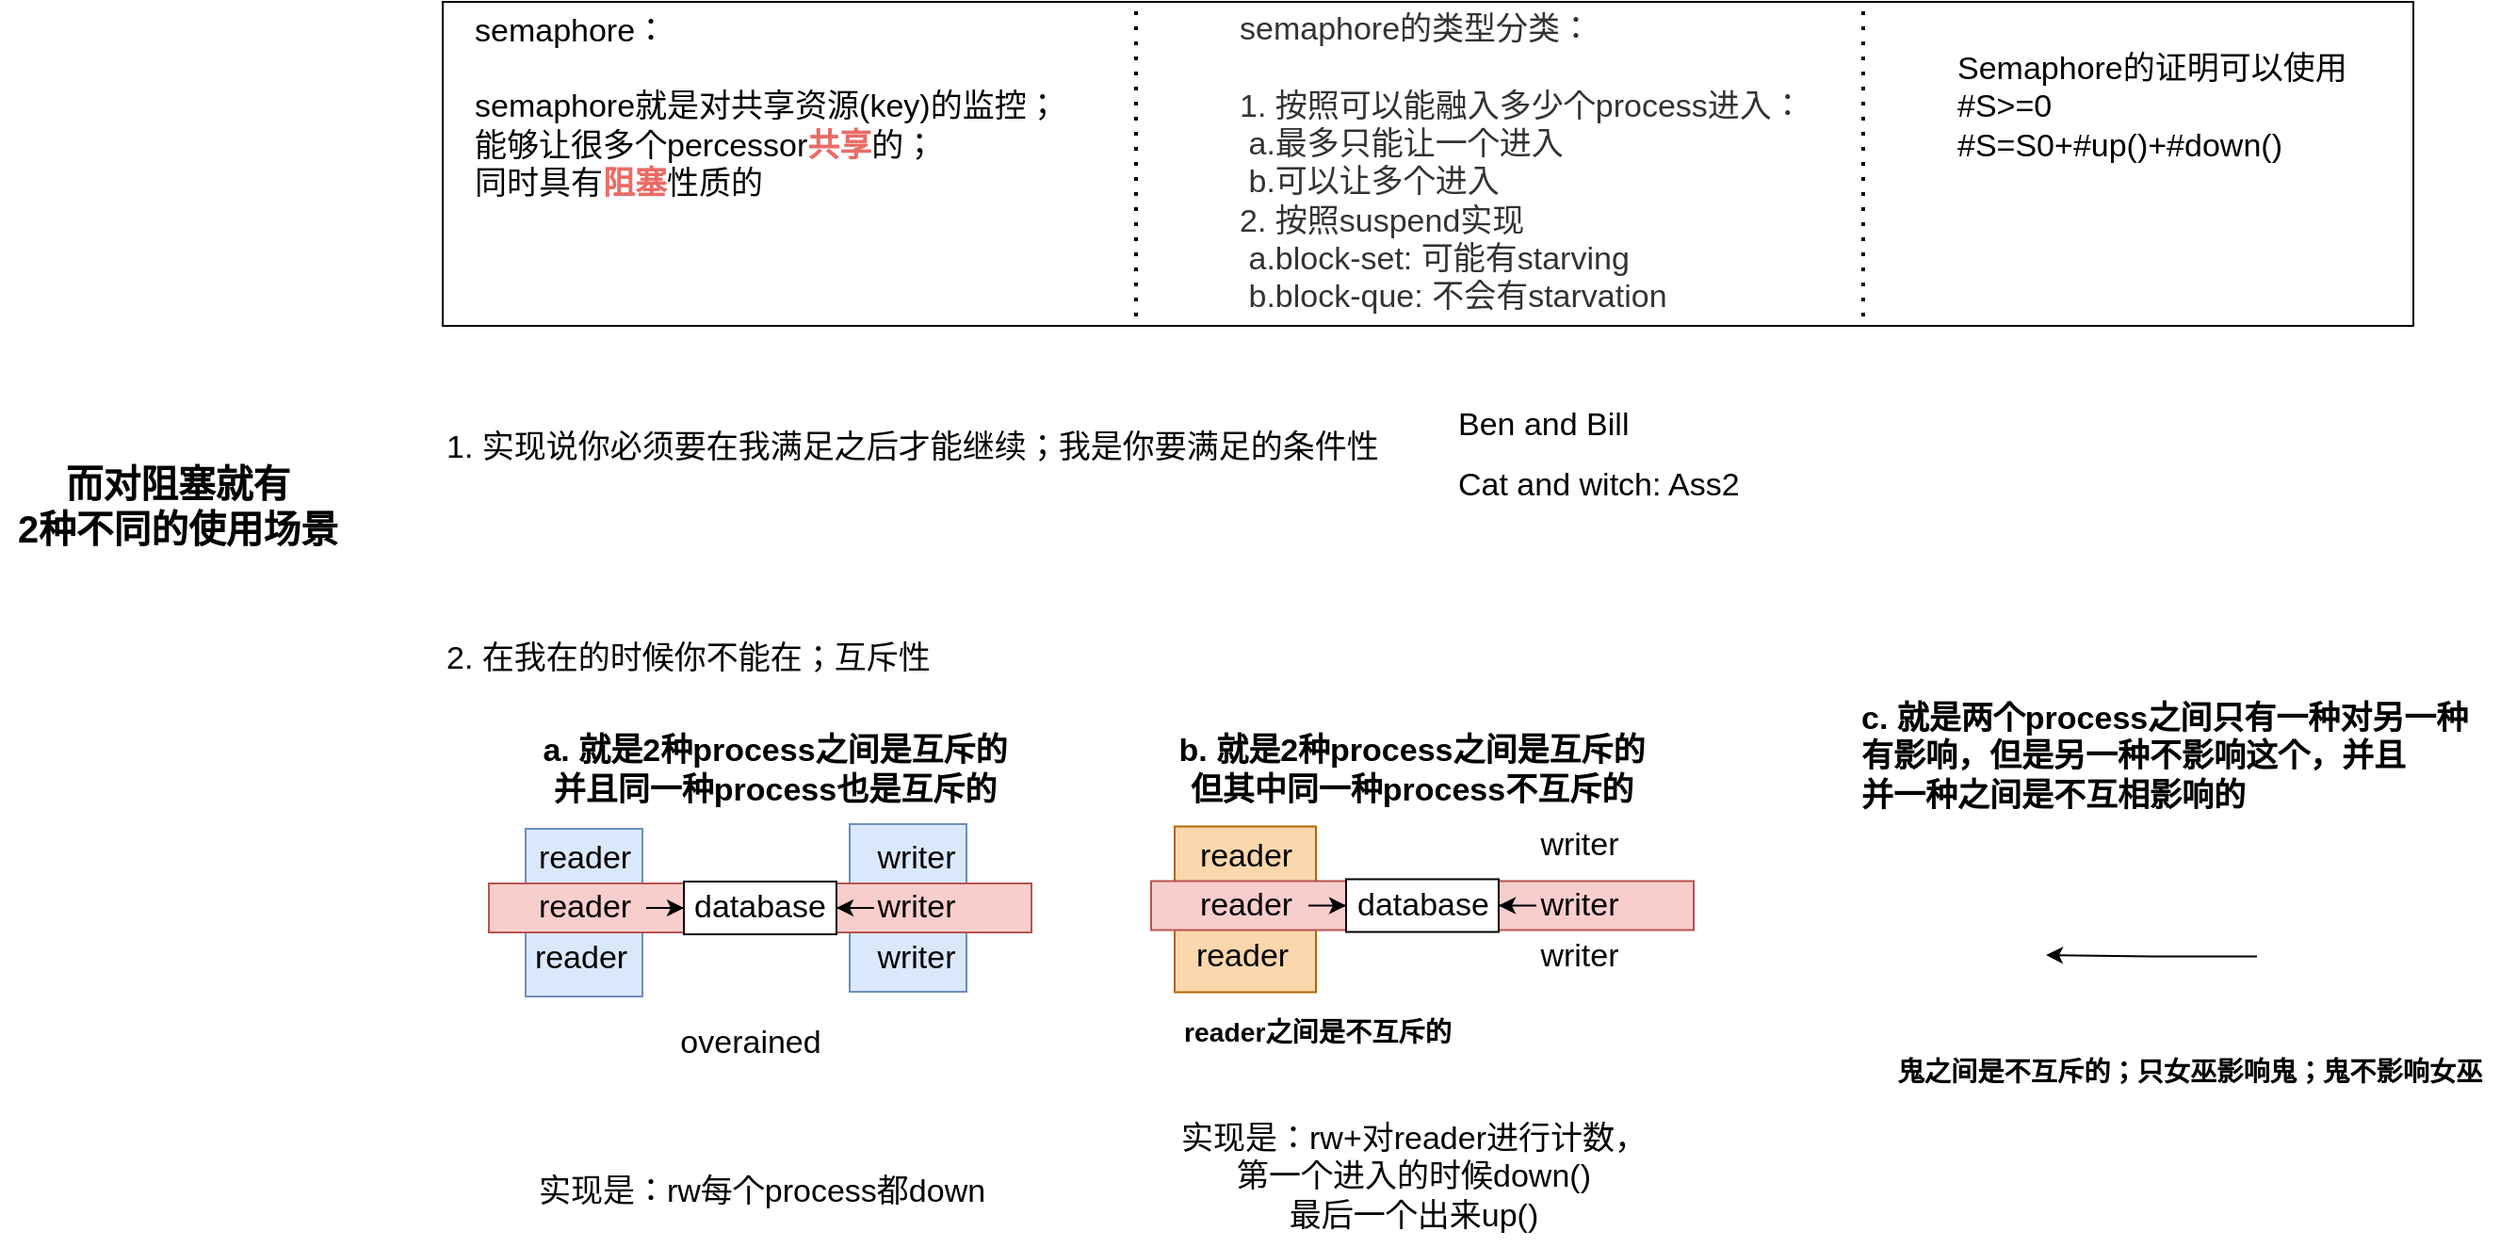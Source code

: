 <mxfile version="20.5.2" type="github">
  <diagram id="JeJywL8coe2lzpXu5Vt7" name="Page-1">
    <mxGraphModel dx="1980" dy="824" grid="0" gridSize="10" guides="1" tooltips="1" connect="1" arrows="1" fold="1" page="0" pageScale="1" pageWidth="827" pageHeight="1169" math="0" shadow="0">
      <root>
        <mxCell id="0" />
        <mxCell id="1" parent="0" />
        <mxCell id="wiyAAsMCAdzFuh4VQj0b-39" value="" style="rounded=0;whiteSpace=wrap;html=1;fontSize=17;fillColor=#fad7ac;strokeColor=#b46504;" vertex="1" parent="1">
          <mxGeometry x="170.5" y="531.75" width="75" height="88" as="geometry" />
        </mxCell>
        <mxCell id="wiyAAsMCAdzFuh4VQj0b-23" value="" style="rounded=0;whiteSpace=wrap;html=1;fontSize=17;fillColor=#dae8fc;strokeColor=#6c8ebf;" vertex="1" parent="1">
          <mxGeometry x="-2" y="530.5" width="62" height="89" as="geometry" />
        </mxCell>
        <mxCell id="wiyAAsMCAdzFuh4VQj0b-22" value="" style="rounded=0;whiteSpace=wrap;html=1;fontSize=17;fillColor=#dae8fc;strokeColor=#6c8ebf;" vertex="1" parent="1">
          <mxGeometry x="-174" y="533" width="62" height="89" as="geometry" />
        </mxCell>
        <mxCell id="wiyAAsMCAdzFuh4VQj0b-20" value="" style="rounded=0;whiteSpace=wrap;html=1;fontSize=17;fillColor=#f8cecc;strokeColor=#b85450;" vertex="1" parent="1">
          <mxGeometry x="-193.5" y="562" width="288" height="26" as="geometry" />
        </mxCell>
        <mxCell id="wiyAAsMCAdzFuh4VQj0b-2" value="" style="rounded=0;whiteSpace=wrap;html=1;fontSize=17;fontColor=#030101;" vertex="1" parent="1">
          <mxGeometry x="-218" y="94" width="1046" height="172" as="geometry" />
        </mxCell>
        <mxCell id="1hX16fWDbQH54hL-igkK-1" value="&lt;font style=&quot;font-size: 17px; user-select: auto;&quot;&gt;semaphore：&lt;br style=&quot;user-select: auto;&quot;&gt;&lt;br style=&quot;user-select: auto;&quot;&gt;semaphore就是对共享资源(key)的监控；&lt;br style=&quot;user-select: auto;&quot;&gt;能够让很多个percessor&lt;b style=&quot;user-select: auto;&quot;&gt;&lt;font style=&quot;user-select: auto;&quot; color=&quot;#ea6b66&quot;&gt;共享&lt;/font&gt;&lt;/b&gt;的；&lt;br style=&quot;user-select: auto;&quot;&gt;同时具有&lt;font color=&quot;#ea6b66&quot;&gt;&lt;b&gt;阻塞&lt;/b&gt;&lt;/font&gt;性质的&lt;br style=&quot;user-select: auto;&quot;&gt;&lt;/font&gt;" style="text;html=1;align=left;verticalAlign=middle;resizable=0;points=[];autosize=1;strokeColor=none;fillColor=none;" parent="1" vertex="1">
          <mxGeometry x="-203" y="94" width="328" height="112" as="geometry" />
        </mxCell>
        <mxCell id="1hX16fWDbQH54hL-igkK-2" value="&lt;font style=&quot;font-size: 17px; user-select: auto;&quot;&gt;&lt;font style=&quot;user-select: auto;&quot; color=&quot;#333333&quot;&gt;semaphore的类型分类：&lt;br style=&quot;user-select: auto;&quot;&gt;&lt;/font&gt;&lt;br style=&quot;user-select: auto;&quot;&gt;&lt;font style=&quot;user-select: auto;&quot; color=&quot;#333333&quot;&gt;1. 按照可以能融入多少个process进入：&lt;br&gt;&lt;span style=&quot;white-space: pre;&quot;&gt; &lt;/span&gt;a.最多只能让一个进入&lt;br&gt;&lt;span style=&quot;white-space: pre;&quot;&gt; &lt;/span&gt;b.可以让多个进入&lt;br&gt;2. 按照suspend实现&lt;br&gt;&lt;span style=&quot;white-space: pre;&quot;&gt; &lt;/span&gt;a.block-set: 可能有starving&lt;br&gt;&lt;span style=&quot;white-space: pre;&quot;&gt; &lt;/span&gt;b.block-que: 不会有starvation&lt;br style=&quot;user-select: auto;&quot;&gt;&lt;/font&gt;&lt;span style=&quot;white-space: pre; user-select: auto;&quot;&gt; &lt;/span&gt;&lt;br style=&quot;user-select: auto;&quot;&gt;&lt;/font&gt;" style="text;html=1;align=left;verticalAlign=middle;resizable=0;points=[];autosize=1;strokeColor=none;fillColor=none;fontSize=17;fontColor=#EA6B66;" parent="1" vertex="1">
          <mxGeometry x="203" y="94" width="317" height="192" as="geometry" />
        </mxCell>
        <mxCell id="1hX16fWDbQH54hL-igkK-3" value="Semaphore的证明可以使用&lt;br&gt;#S&amp;gt;=0&lt;br&gt;#S=S0+#up()+#down()" style="text;html=1;align=left;verticalAlign=middle;resizable=0;points=[];autosize=1;strokeColor=none;fillColor=none;fontSize=17;fontColor=#030101;" parent="1" vertex="1">
          <mxGeometry x="584" y="114" width="225" height="72" as="geometry" />
        </mxCell>
        <mxCell id="1hX16fWDbQH54hL-igkK-4" value="" style="endArrow=none;dashed=1;html=1;dashPattern=1 3;strokeWidth=2;rounded=0;fontSize=17;fontColor=#030101;" parent="1" edge="1">
          <mxGeometry width="50" height="50" relative="1" as="geometry">
            <mxPoint x="150" y="261" as="sourcePoint" />
            <mxPoint x="150" y="94" as="targetPoint" />
          </mxGeometry>
        </mxCell>
        <mxCell id="1hX16fWDbQH54hL-igkK-5" value="" style="endArrow=none;dashed=1;html=1;dashPattern=1 3;strokeWidth=2;rounded=0;fontSize=17;fontColor=#030101;" parent="1" edge="1">
          <mxGeometry width="50" height="50" relative="1" as="geometry">
            <mxPoint x="536" y="261" as="sourcePoint" />
            <mxPoint x="536" y="94" as="targetPoint" />
          </mxGeometry>
        </mxCell>
        <mxCell id="wiyAAsMCAdzFuh4VQj0b-3" value="&lt;h3&gt;而对阻塞就有&lt;br&gt;2种不同的使用场景&lt;/h3&gt;" style="text;html=1;align=center;verticalAlign=middle;resizable=0;points=[];autosize=1;strokeColor=none;fillColor=none;fontSize=17;fontColor=#030101;" vertex="1" parent="1">
          <mxGeometry x="-453" y="313" width="188" height="98" as="geometry" />
        </mxCell>
        <mxCell id="wiyAAsMCAdzFuh4VQj0b-4" value="1. 实现说你必须要在我满足之后才能继续；我是你要满足的条件性" style="text;html=1;align=left;verticalAlign=middle;resizable=0;points=[];autosize=1;strokeColor=none;fillColor=none;fontSize=17;fontColor=#030101;" vertex="1" parent="1">
          <mxGeometry x="-218" y="315" width="513" height="32" as="geometry" />
        </mxCell>
        <mxCell id="wiyAAsMCAdzFuh4VQj0b-5" value="Ben and Bill" style="text;html=1;align=left;verticalAlign=middle;resizable=0;points=[];autosize=1;strokeColor=none;fillColor=none;fontSize=17;fontColor=#030101;" vertex="1" parent="1">
          <mxGeometry x="319" y="303" width="109" height="32" as="geometry" />
        </mxCell>
        <mxCell id="wiyAAsMCAdzFuh4VQj0b-6" value="Cat and witch: Ass2" style="text;html=1;align=left;verticalAlign=middle;resizable=0;points=[];autosize=1;strokeColor=none;fillColor=none;fontSize=17;fontColor=#030101;" vertex="1" parent="1">
          <mxGeometry x="319" y="335" width="167" height="32" as="geometry" />
        </mxCell>
        <mxCell id="wiyAAsMCAdzFuh4VQj0b-7" value="2. 在我在的时候你不能在；互斥性" style="text;html=1;align=left;verticalAlign=middle;resizable=0;points=[];autosize=1;strokeColor=none;fillColor=none;fontSize=17;fontColor=#030101;" vertex="1" parent="1">
          <mxGeometry x="-218" y="427" width="275" height="32" as="geometry" />
        </mxCell>
        <mxCell id="wiyAAsMCAdzFuh4VQj0b-8" value="&lt;h4&gt;a. 就是2种process之间是互斥的&lt;br&gt;并且同一种process也是互斥的&lt;/h4&gt;" style="text;html=1;align=center;verticalAlign=middle;resizable=0;points=[];autosize=1;strokeColor=none;fillColor=none;fontSize=17;fontColor=#030101;" vertex="1" parent="1">
          <mxGeometry x="-175" y="453" width="265" height="97" as="geometry" />
        </mxCell>
        <mxCell id="wiyAAsMCAdzFuh4VQj0b-13" style="edgeStyle=orthogonalEdgeStyle;rounded=0;orthogonalLoop=1;jettySize=auto;html=1;exitX=1;exitY=0.5;exitDx=0;exitDy=0;fontSize=17;fontColor=#030101;endArrow=none;endFill=0;startArrow=classic;startFill=1;" edge="1" parent="1" source="wiyAAsMCAdzFuh4VQj0b-9" target="wiyAAsMCAdzFuh4VQj0b-11">
          <mxGeometry relative="1" as="geometry" />
        </mxCell>
        <mxCell id="wiyAAsMCAdzFuh4VQj0b-14" style="edgeStyle=orthogonalEdgeStyle;rounded=0;orthogonalLoop=1;jettySize=auto;html=1;exitX=0;exitY=0.5;exitDx=0;exitDy=0;fontSize=17;fontColor=#030101;startArrow=classic;startFill=1;endArrow=none;endFill=0;" edge="1" parent="1" source="wiyAAsMCAdzFuh4VQj0b-9" target="wiyAAsMCAdzFuh4VQj0b-12">
          <mxGeometry relative="1" as="geometry" />
        </mxCell>
        <mxCell id="wiyAAsMCAdzFuh4VQj0b-9" value="database" style="rounded=0;whiteSpace=wrap;html=1;fontSize=17;fontColor=#030101;" vertex="1" parent="1">
          <mxGeometry x="-90" y="561" width="81" height="28" as="geometry" />
        </mxCell>
        <mxCell id="wiyAAsMCAdzFuh4VQj0b-11" value="writer" style="text;html=1;align=center;verticalAlign=middle;resizable=0;points=[];autosize=1;strokeColor=none;fillColor=none;fontSize=17;fontColor=#030101;" vertex="1" parent="1">
          <mxGeometry x="3" y="559" width="60" height="32" as="geometry" />
        </mxCell>
        <mxCell id="wiyAAsMCAdzFuh4VQj0b-12" value="reader" style="text;html=1;align=center;verticalAlign=middle;resizable=0;points=[];autosize=1;strokeColor=none;fillColor=none;fontSize=17;fontColor=#030101;" vertex="1" parent="1">
          <mxGeometry x="-177" y="559" width="67" height="32" as="geometry" />
        </mxCell>
        <mxCell id="wiyAAsMCAdzFuh4VQj0b-15" value="writer" style="text;html=1;align=center;verticalAlign=middle;resizable=0;points=[];autosize=1;strokeColor=none;fillColor=none;fontSize=17;fontColor=#030101;" vertex="1" parent="1">
          <mxGeometry x="3" y="586" width="60" height="32" as="geometry" />
        </mxCell>
        <mxCell id="wiyAAsMCAdzFuh4VQj0b-16" value="writer" style="text;html=1;align=center;verticalAlign=middle;resizable=0;points=[];autosize=1;strokeColor=none;fillColor=none;fontSize=17;fontColor=#030101;" vertex="1" parent="1">
          <mxGeometry x="3" y="533" width="60" height="32" as="geometry" />
        </mxCell>
        <mxCell id="wiyAAsMCAdzFuh4VQj0b-17" value="reader" style="text;html=1;align=center;verticalAlign=middle;resizable=0;points=[];autosize=1;strokeColor=none;fillColor=none;fontSize=17;fontColor=#030101;" vertex="1" parent="1">
          <mxGeometry x="-179" y="586" width="67" height="32" as="geometry" />
        </mxCell>
        <mxCell id="wiyAAsMCAdzFuh4VQj0b-18" value="reader" style="text;html=1;align=center;verticalAlign=middle;resizable=0;points=[];autosize=1;strokeColor=none;fillColor=none;fontSize=17;fontColor=#030101;" vertex="1" parent="1">
          <mxGeometry x="-177" y="533" width="67" height="32" as="geometry" />
        </mxCell>
        <mxCell id="wiyAAsMCAdzFuh4VQj0b-24" value="&lt;h4&gt;b. 就是2种process之间是互斥的&lt;br&gt;但其中同一种process不互斥的&lt;/h4&gt;" style="text;html=1;align=center;verticalAlign=middle;resizable=0;points=[];autosize=1;strokeColor=none;fillColor=none;fontSize=17;fontColor=#030101;" vertex="1" parent="1">
          <mxGeometry x="163" y="453" width="266" height="97" as="geometry" />
        </mxCell>
        <mxCell id="wiyAAsMCAdzFuh4VQj0b-25" value="overained" style="text;html=1;align=center;verticalAlign=middle;resizable=0;points=[];autosize=1;strokeColor=none;fillColor=none;fontSize=17;fontColor=#030101;" vertex="1" parent="1">
          <mxGeometry x="-102" y="631" width="93" height="32" as="geometry" />
        </mxCell>
        <mxCell id="wiyAAsMCAdzFuh4VQj0b-28" value="" style="rounded=0;whiteSpace=wrap;html=1;fontSize=17;fillColor=#f8cecc;strokeColor=#b85450;" vertex="1" parent="1">
          <mxGeometry x="158" y="560.75" width="288" height="26" as="geometry" />
        </mxCell>
        <mxCell id="wiyAAsMCAdzFuh4VQj0b-29" style="edgeStyle=orthogonalEdgeStyle;rounded=0;orthogonalLoop=1;jettySize=auto;html=1;exitX=1;exitY=0.5;exitDx=0;exitDy=0;fontSize=17;fontColor=#030101;endArrow=none;endFill=0;startArrow=classic;startFill=1;" edge="1" parent="1" source="wiyAAsMCAdzFuh4VQj0b-31" target="wiyAAsMCAdzFuh4VQj0b-32">
          <mxGeometry relative="1" as="geometry" />
        </mxCell>
        <mxCell id="wiyAAsMCAdzFuh4VQj0b-30" style="edgeStyle=orthogonalEdgeStyle;rounded=0;orthogonalLoop=1;jettySize=auto;html=1;exitX=0;exitY=0.5;exitDx=0;exitDy=0;fontSize=17;fontColor=#030101;startArrow=classic;startFill=1;endArrow=none;endFill=0;" edge="1" parent="1" source="wiyAAsMCAdzFuh4VQj0b-31" target="wiyAAsMCAdzFuh4VQj0b-33">
          <mxGeometry relative="1" as="geometry" />
        </mxCell>
        <mxCell id="wiyAAsMCAdzFuh4VQj0b-31" value="database" style="rounded=0;whiteSpace=wrap;html=1;fontSize=17;fontColor=#030101;" vertex="1" parent="1">
          <mxGeometry x="261.5" y="559.75" width="81" height="28" as="geometry" />
        </mxCell>
        <mxCell id="wiyAAsMCAdzFuh4VQj0b-32" value="writer" style="text;html=1;align=center;verticalAlign=middle;resizable=0;points=[];autosize=1;strokeColor=none;fillColor=none;fontSize=17;fontColor=#030101;" vertex="1" parent="1">
          <mxGeometry x="354.5" y="557.75" width="60" height="32" as="geometry" />
        </mxCell>
        <mxCell id="wiyAAsMCAdzFuh4VQj0b-33" value="reader" style="text;html=1;align=center;verticalAlign=middle;resizable=0;points=[];autosize=1;strokeColor=none;fillColor=none;fontSize=17;fontColor=#030101;" vertex="1" parent="1">
          <mxGeometry x="174.5" y="557.75" width="67" height="32" as="geometry" />
        </mxCell>
        <mxCell id="wiyAAsMCAdzFuh4VQj0b-34" value="writer" style="text;html=1;align=center;verticalAlign=middle;resizable=0;points=[];autosize=1;strokeColor=none;fillColor=none;fontSize=17;fontColor=#030101;" vertex="1" parent="1">
          <mxGeometry x="354.5" y="584.75" width="60" height="32" as="geometry" />
        </mxCell>
        <mxCell id="wiyAAsMCAdzFuh4VQj0b-36" value="reader" style="text;html=1;align=center;verticalAlign=middle;resizable=0;points=[];autosize=1;strokeColor=none;fillColor=none;fontSize=17;fontColor=#030101;" vertex="1" parent="1">
          <mxGeometry x="172.5" y="584.75" width="67" height="32" as="geometry" />
        </mxCell>
        <mxCell id="wiyAAsMCAdzFuh4VQj0b-37" value="reader" style="text;html=1;align=center;verticalAlign=middle;resizable=0;points=[];autosize=1;strokeColor=none;fillColor=none;fontSize=17;fontColor=#030101;" vertex="1" parent="1">
          <mxGeometry x="174.5" y="531.75" width="67" height="32" as="geometry" />
        </mxCell>
        <mxCell id="wiyAAsMCAdzFuh4VQj0b-38" value="writer" style="text;html=1;align=center;verticalAlign=middle;resizable=0;points=[];autosize=1;strokeColor=none;fillColor=none;fontSize=17;fontColor=#030101;" vertex="1" parent="1">
          <mxGeometry x="354.5" y="525.75" width="60" height="32" as="geometry" />
        </mxCell>
        <mxCell id="wiyAAsMCAdzFuh4VQj0b-40" value="&lt;h5&gt;&lt;b&gt;reader之间是不互斥的&lt;/b&gt;&lt;/h5&gt;" style="text;html=1;align=center;verticalAlign=middle;resizable=0;points=[];autosize=1;strokeColor=none;fillColor=none;fontSize=17;fontColor=#030101;" vertex="1" parent="1">
          <mxGeometry x="166" y="603" width="160" height="75" as="geometry" />
        </mxCell>
        <mxCell id="wiyAAsMCAdzFuh4VQj0b-41" value="实现是：rw+对reader进行计数，&lt;br style=&quot;user-select: auto;&quot;&gt;第一个进入的时候down()&lt;br style=&quot;user-select: auto;&quot;&gt;最后一个出来up()" style="text;html=1;align=center;verticalAlign=middle;resizable=0;points=[];autosize=1;strokeColor=none;fillColor=none;fontSize=17;fontColor=#030101;" vertex="1" parent="1">
          <mxGeometry x="164" y="682" width="265" height="72" as="geometry" />
        </mxCell>
        <mxCell id="wiyAAsMCAdzFuh4VQj0b-42" value="实现是：rw每个process都down" style="text;html=1;align=center;verticalAlign=middle;resizable=0;points=[];autosize=1;strokeColor=none;fillColor=none;fontSize=17;fontColor=#030101;" vertex="1" parent="1">
          <mxGeometry x="-177" y="710" width="255" height="32" as="geometry" />
        </mxCell>
        <mxCell id="wiyAAsMCAdzFuh4VQj0b-56" value="&lt;font style=&quot;font-size: 17px; user-select: auto;&quot;&gt;&lt;font color=&quot;#030101&quot;&gt;&lt;b&gt;&lt;font style=&quot;user-select: auto;&quot;&gt;c. 就是两个process之间只有一种对另一种&lt;br style=&quot;user-select: auto;&quot;&gt;&lt;/font&gt;有影响，但是另一种不影响这个，并且&lt;br style=&quot;user-select: auto;&quot;&gt;并一种之间是不互相影响的&lt;/b&gt;&lt;/font&gt;&lt;br style=&quot;user-select: auto;&quot;&gt;&lt;/font&gt;" style="text;html=1;align=left;verticalAlign=middle;resizable=0;points=[];autosize=1;strokeColor=none;fillColor=none;fontSize=17;fontColor=#EA6B66;" vertex="1" parent="1">
          <mxGeometry x="533" y="458.5" width="340" height="72" as="geometry" />
        </mxCell>
        <mxCell id="wiyAAsMCAdzFuh4VQj0b-58" value="" style="shape=image;verticalLabelPosition=bottom;labelBackgroundColor=default;verticalAlign=top;aspect=fixed;imageAspect=0;image=https://img95.699pic.com/element/40203/3280.png_300.png;" vertex="1" parent="1">
          <mxGeometry x="563" y="565" width="70" height="70" as="geometry" />
        </mxCell>
        <mxCell id="wiyAAsMCAdzFuh4VQj0b-60" style="edgeStyle=orthogonalEdgeStyle;rounded=0;orthogonalLoop=1;jettySize=auto;html=1;exitX=0;exitY=0.5;exitDx=0;exitDy=0;entryX=1;entryY=0.5;entryDx=0;entryDy=0;fontSize=17;fontColor=#030101;startArrow=none;startFill=0;endArrow=classic;endFill=1;" edge="1" parent="1" source="wiyAAsMCAdzFuh4VQj0b-59" target="wiyAAsMCAdzFuh4VQj0b-58">
          <mxGeometry relative="1" as="geometry" />
        </mxCell>
        <mxCell id="wiyAAsMCAdzFuh4VQj0b-59" value="" style="shape=image;verticalLabelPosition=bottom;labelBackgroundColor=default;verticalAlign=top;aspect=fixed;imageAspect=0;image=https://thumbs.dreamstime.com/z/%E5%8F%AF%E7%88%B1%E7%9A%84%E5%B0%8F%E5%A5%B3%E5%B7%AB%E5%8D%A1%E9%80%9A%E6%89%8B-%E5%8F%AF%E7%88%B1%E5%B0%8F%E5%A5%B3%E5%B7%AB%E5%8D%A1%E9%80%9A%E4%B8%BE%E8%B5%B7%E6%89%8B%E7%9A%84%E6%8F%92%E5%9B%BE-227620523.jpg;" vertex="1" parent="1">
          <mxGeometry x="745" y="555.83" width="85" height="89.84" as="geometry" />
        </mxCell>
        <mxCell id="wiyAAsMCAdzFuh4VQj0b-61" value="&lt;h5 style=&quot;user-select: auto;&quot;&gt;&lt;b style=&quot;user-select: auto;&quot;&gt;鬼之间是不互斥的；只女巫影响鬼；鬼不影响女巫&lt;/b&gt;&lt;/h5&gt;" style="text;html=1;align=center;verticalAlign=middle;resizable=0;points=[];autosize=1;strokeColor=none;fillColor=none;fontSize=17;fontColor=#030101;" vertex="1" parent="1">
          <mxGeometry x="545" y="624" width="328" height="75" as="geometry" />
        </mxCell>
      </root>
    </mxGraphModel>
  </diagram>
</mxfile>
